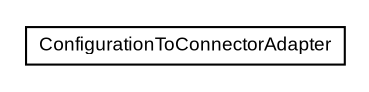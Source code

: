 #!/usr/local/bin/dot
#
# Class diagram 
# Generated by UMLGraph version R5_6-24-gf6e263 (http://www.umlgraph.org/)
#

digraph G {
	edge [fontname="arial",fontsize=10,labelfontname="arial",labelfontsize=10];
	node [fontname="arial",fontsize=10,shape=plaintext];
	nodesep=0.25;
	ranksep=0.5;
	// org.settings4j.helper.configuration.ConfigurationToConnectorAdapter
	c273 [label=<<table title="org.settings4j.helper.configuration.ConfigurationToConnectorAdapter" border="0" cellborder="1" cellspacing="0" cellpadding="2" port="p" href="./ConfigurationToConnectorAdapter.html">
		<tr><td><table border="0" cellspacing="0" cellpadding="1">
<tr><td align="center" balign="center"> ConfigurationToConnectorAdapter </td></tr>
		</table></td></tr>
		</table>>, URL="./ConfigurationToConnectorAdapter.html", fontname="arial", fontcolor="black", fontsize=9.0];
}

